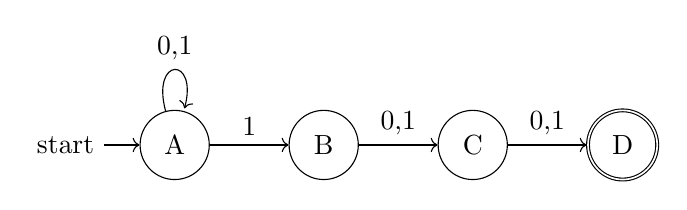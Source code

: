 \begin{tikzpicture}
    \node[state,initial]    (A)                   {A};
    \node[state]            (B)    [right=of A]   {B};
    \node[state]            (C)    [right=of B]   {C};
    \node[state,accepting]  (D)    [right=of C]   {D};

    \path[->]
        (A)    edge node [above] {1} (B)
               edge [loop above] node {0,1} (A)
        (B)    edge node [above] {0,1} (C)
        (C)    edge node [above] {0,1} (D);
\end{tikzpicture}
